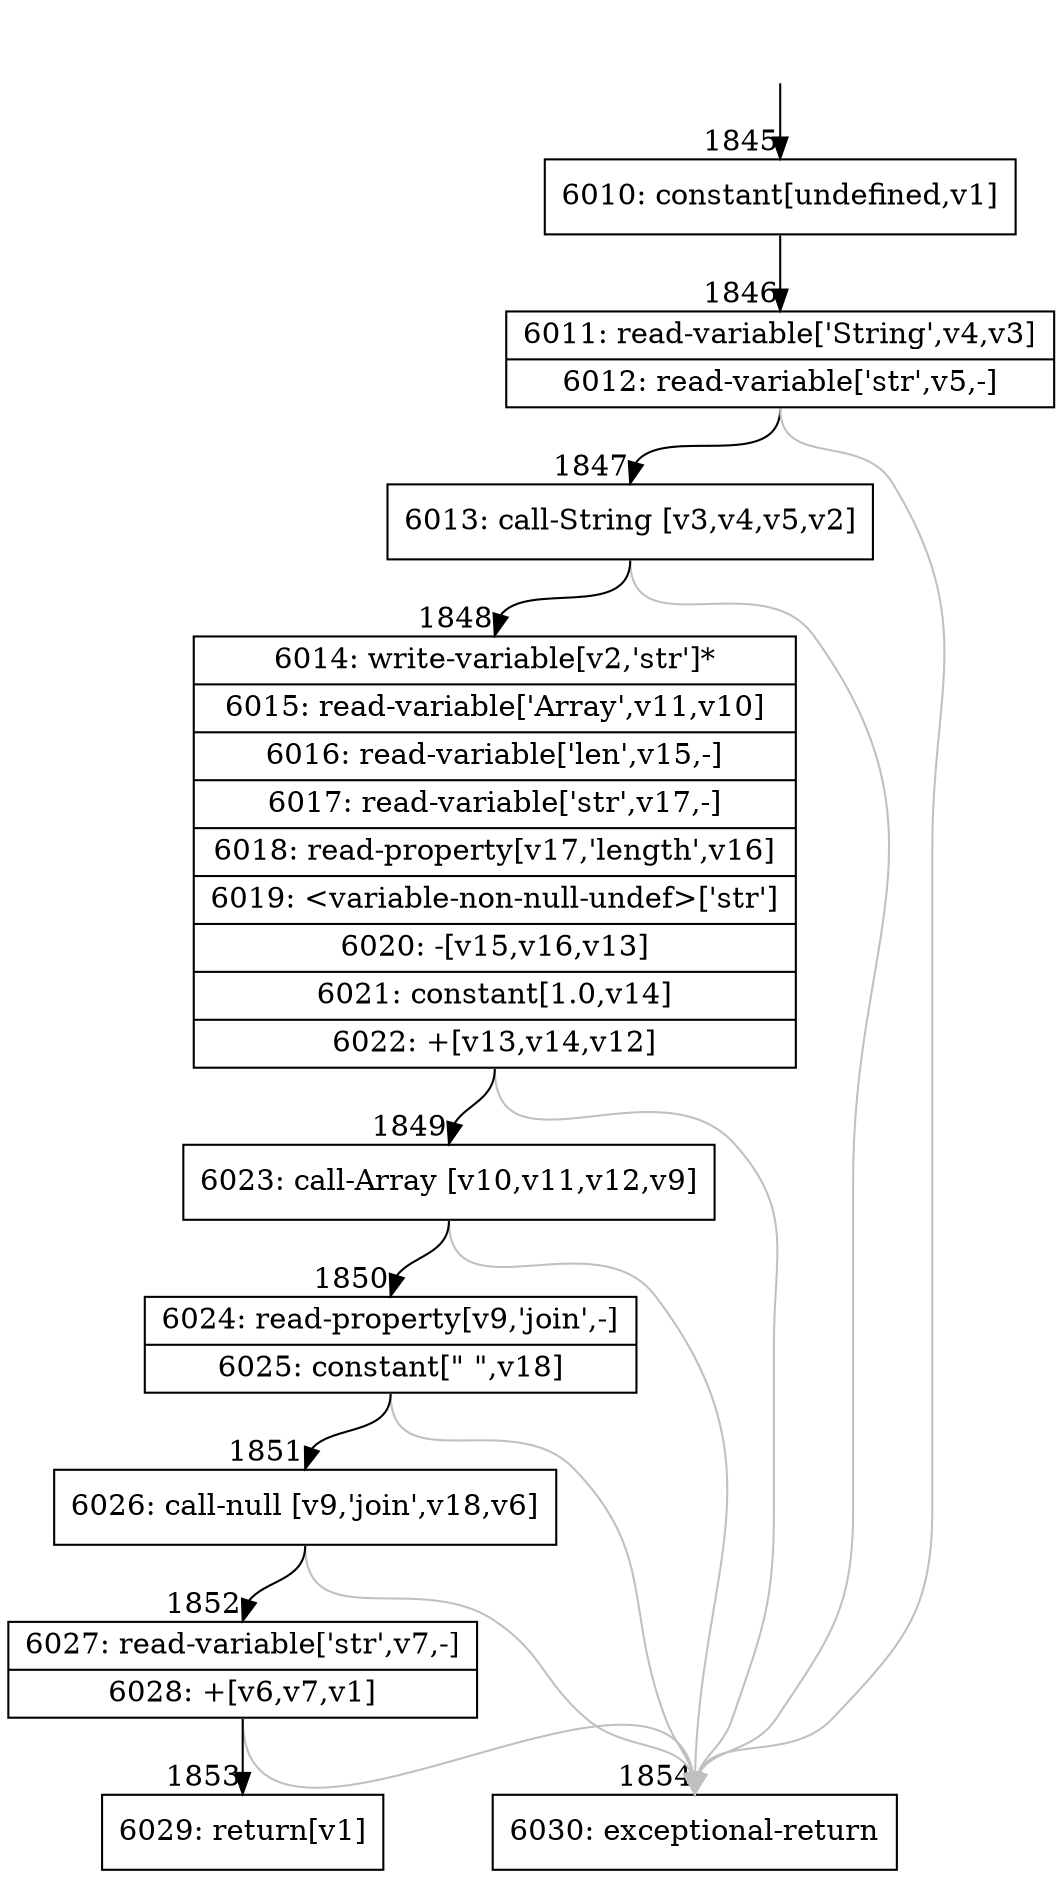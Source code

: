 digraph {
rankdir="TD"
BB_entry169[shape=none,label=""];
BB_entry169 -> BB1845 [tailport=s, headport=n, headlabel="    1845"]
BB1845 [shape=record label="{6010: constant[undefined,v1]}" ] 
BB1845 -> BB1846 [tailport=s, headport=n, headlabel="      1846"]
BB1846 [shape=record label="{6011: read-variable['String',v4,v3]|6012: read-variable['str',v5,-]}" ] 
BB1846 -> BB1847 [tailport=s, headport=n, headlabel="      1847"]
BB1846 -> BB1854 [tailport=s, headport=n, color=gray, headlabel="      1854"]
BB1847 [shape=record label="{6013: call-String [v3,v4,v5,v2]}" ] 
BB1847 -> BB1848 [tailport=s, headport=n, headlabel="      1848"]
BB1847 -> BB1854 [tailport=s, headport=n, color=gray]
BB1848 [shape=record label="{6014: write-variable[v2,'str']*|6015: read-variable['Array',v11,v10]|6016: read-variable['len',v15,-]|6017: read-variable['str',v17,-]|6018: read-property[v17,'length',v16]|6019: \<variable-non-null-undef\>['str']|6020: -[v15,v16,v13]|6021: constant[1.0,v14]|6022: +[v13,v14,v12]}" ] 
BB1848 -> BB1849 [tailport=s, headport=n, headlabel="      1849"]
BB1848 -> BB1854 [tailport=s, headport=n, color=gray]
BB1849 [shape=record label="{6023: call-Array [v10,v11,v12,v9]}" ] 
BB1849 -> BB1850 [tailport=s, headport=n, headlabel="      1850"]
BB1849 -> BB1854 [tailport=s, headport=n, color=gray]
BB1850 [shape=record label="{6024: read-property[v9,'join',-]|6025: constant[\" \",v18]}" ] 
BB1850 -> BB1851 [tailport=s, headport=n, headlabel="      1851"]
BB1850 -> BB1854 [tailport=s, headport=n, color=gray]
BB1851 [shape=record label="{6026: call-null [v9,'join',v18,v6]}" ] 
BB1851 -> BB1852 [tailport=s, headport=n, headlabel="      1852"]
BB1851 -> BB1854 [tailport=s, headport=n, color=gray]
BB1852 [shape=record label="{6027: read-variable['str',v7,-]|6028: +[v6,v7,v1]}" ] 
BB1852 -> BB1853 [tailport=s, headport=n, headlabel="      1853"]
BB1852 -> BB1854 [tailport=s, headport=n, color=gray]
BB1853 [shape=record label="{6029: return[v1]}" ] 
BB1854 [shape=record label="{6030: exceptional-return}" ] 
//#$~ 2324
}
